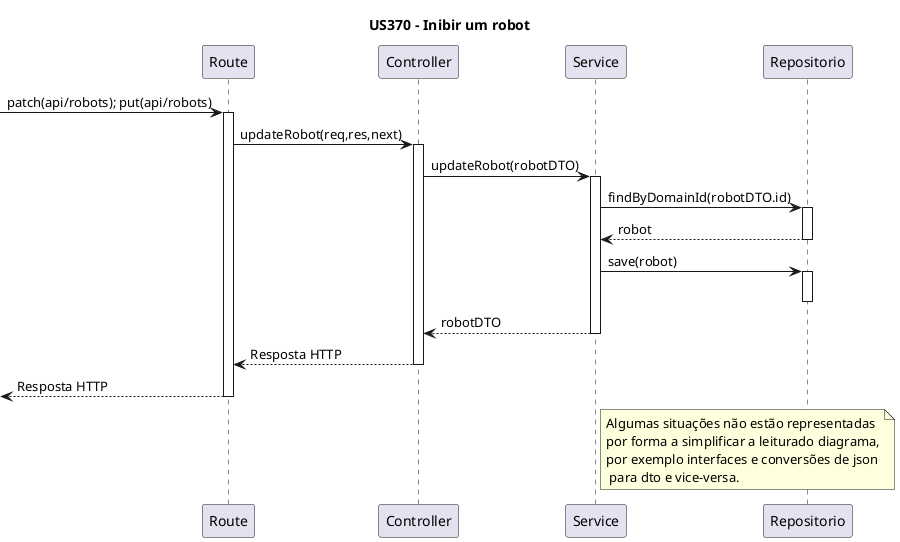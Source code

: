@startuml
title US370 - Inibir um robot

participant "Route" as Route
participant "Controller" as Controller
participant "Service" as Service
participant "Repositorio" as Repositorio

 -> Route : patch(api/robots); put(api/robots)
activate Route
Route -> Controller : updateRobot(req,res,next)
activate Controller
Controller -> Service : updateRobot(robotDTO)
activate Service
Service -> Repositorio : findByDomainId(robotDTO.id)
activate Repositorio
Repositorio --> Service : robot
deactivate Repositorio
Service -> Repositorio : save(robot)
activate Repositorio
deactivate Repositorio
Service --> Controller : robotDTO
deactivate Service
Controller--> Route : Resposta HTTP
deactivate Controller
<-- Route : Resposta HTTP
deactivate Route

note right of Service
Algumas situações não estão representadas
por forma a simplificar a leiturado diagrama,
por exemplo interfaces e conversões de json
 para dto e vice-versa.
end note
@enduml